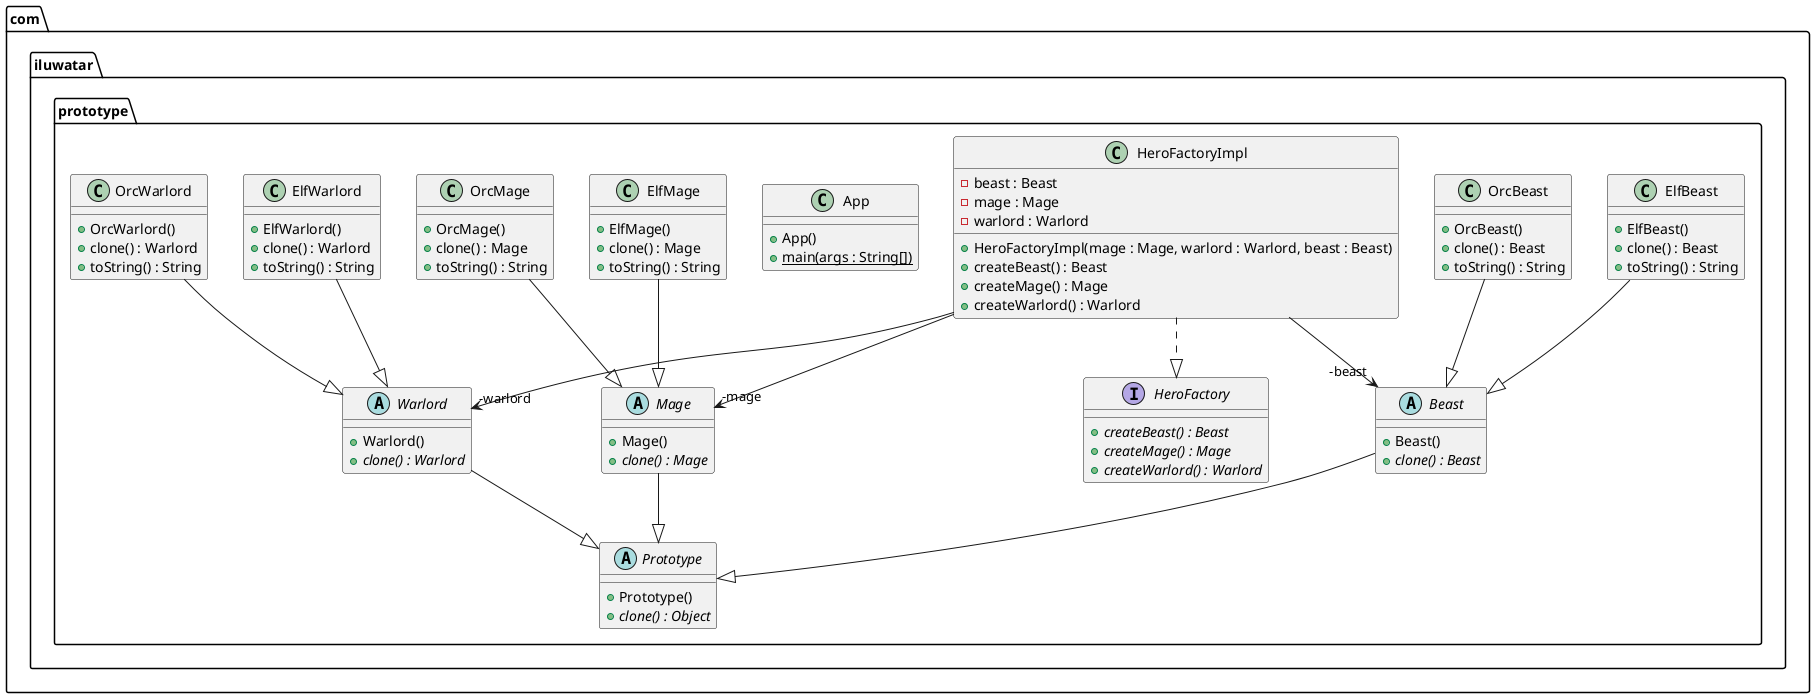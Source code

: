 @startuml
package com.iluwatar.prototype {
  interface HeroFactory {
    + createBeast() : Beast {abstract}
    + createMage() : Mage {abstract}
    + createWarlord() : Warlord {abstract}
  }
  class OrcBeast {
    + OrcBeast()
    + clone() : Beast
    + toString() : String
  }
  abstract class Mage {
    + Mage()
    + clone() : Mage {abstract}
  }
  class HeroFactoryImpl {
    - beast : Beast
    - mage : Mage
    - warlord : Warlord
    + HeroFactoryImpl(mage : Mage, warlord : Warlord, beast : Beast)
    + createBeast() : Beast
    + createMage() : Mage
    + createWarlord() : Warlord
  }
  class ElfMage {
    + ElfMage()
    + clone() : Mage
    + toString() : String
  }
  abstract class Prototype {
    + Prototype()
    + clone() : Object {abstract}
  }
  class App {
    + App()
    + main(args : String[]) {static}
  }
  abstract class Warlord {
    + Warlord()
    + clone() : Warlord {abstract}
  }
  class OrcWarlord {
    + OrcWarlord()
    + clone() : Warlord
    + toString() : String
  }
  class ElfWarlord {
    + ElfWarlord()
    + clone() : Warlord
    + toString() : String
  }
  abstract class Beast {
    + Beast()
    + clone() : Beast {abstract}
  }
  class OrcMage {
    + OrcMage()
    + clone() : Mage
    + toString() : String
  }
  class ElfBeast {
    + ElfBeast()
    + clone() : Beast
    + toString() : String
  }
}
HeroFactoryImpl -->  "-beast" Beast
HeroFactoryImpl -->  "-warlord" Warlord
HeroFactoryImpl -->  "-mage" Mage
OrcBeast --|> Beast 
Mage --|> Prototype 
HeroFactoryImpl ..|> HeroFactory 
ElfMage --|> Mage 
Warlord --|> Prototype 
OrcWarlord --|> Warlord 
ElfWarlord --|> Warlord 
Beast --|> Prototype 
OrcMage --|> Mage 
ElfBeast --|> Beast 
@enduml
